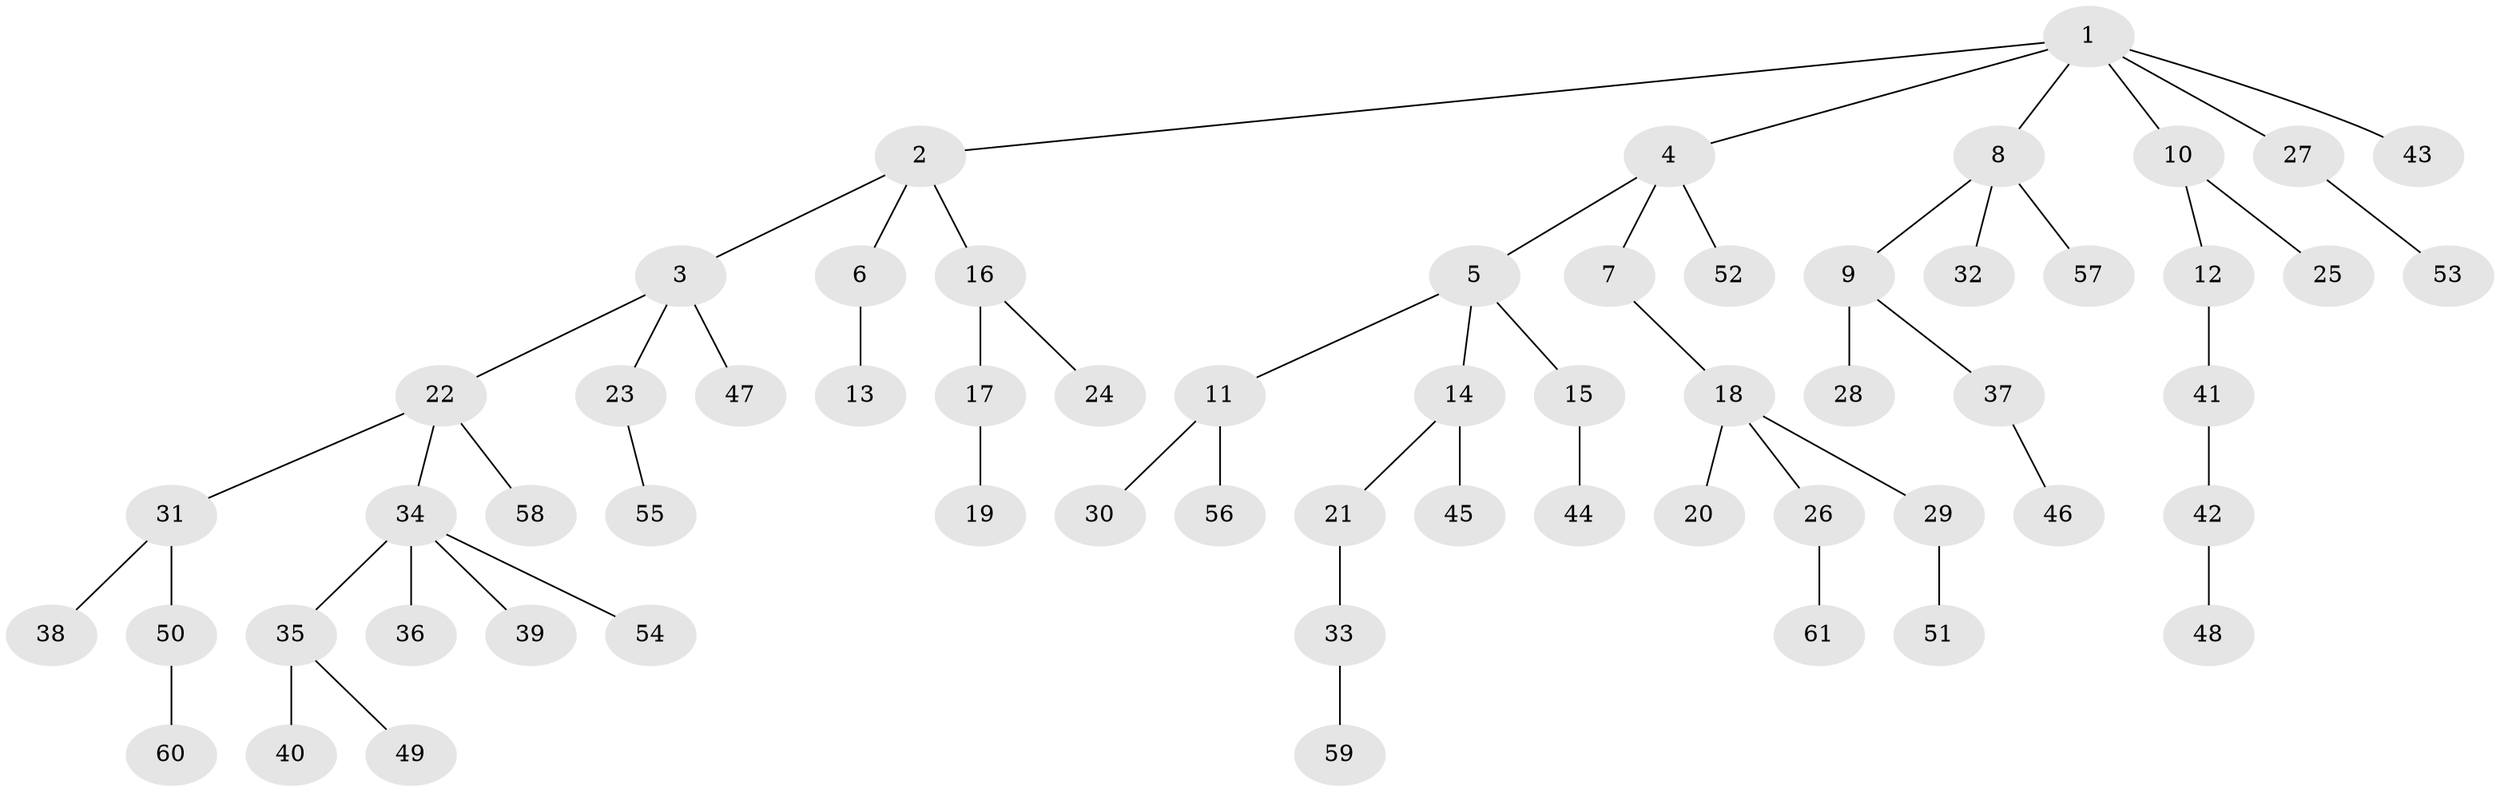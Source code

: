 // coarse degree distribution, {4: 0.08108108108108109, 1: 0.43243243243243246, 2: 0.32432432432432434, 3: 0.13513513513513514, 5: 0.02702702702702703}
// Generated by graph-tools (version 1.1) at 2025/37/03/04/25 23:37:25]
// undirected, 61 vertices, 60 edges
graph export_dot {
  node [color=gray90,style=filled];
  1;
  2;
  3;
  4;
  5;
  6;
  7;
  8;
  9;
  10;
  11;
  12;
  13;
  14;
  15;
  16;
  17;
  18;
  19;
  20;
  21;
  22;
  23;
  24;
  25;
  26;
  27;
  28;
  29;
  30;
  31;
  32;
  33;
  34;
  35;
  36;
  37;
  38;
  39;
  40;
  41;
  42;
  43;
  44;
  45;
  46;
  47;
  48;
  49;
  50;
  51;
  52;
  53;
  54;
  55;
  56;
  57;
  58;
  59;
  60;
  61;
  1 -- 2;
  1 -- 4;
  1 -- 8;
  1 -- 10;
  1 -- 27;
  1 -- 43;
  2 -- 3;
  2 -- 6;
  2 -- 16;
  3 -- 22;
  3 -- 23;
  3 -- 47;
  4 -- 5;
  4 -- 7;
  4 -- 52;
  5 -- 11;
  5 -- 14;
  5 -- 15;
  6 -- 13;
  7 -- 18;
  8 -- 9;
  8 -- 32;
  8 -- 57;
  9 -- 28;
  9 -- 37;
  10 -- 12;
  10 -- 25;
  11 -- 30;
  11 -- 56;
  12 -- 41;
  14 -- 21;
  14 -- 45;
  15 -- 44;
  16 -- 17;
  16 -- 24;
  17 -- 19;
  18 -- 20;
  18 -- 26;
  18 -- 29;
  21 -- 33;
  22 -- 31;
  22 -- 34;
  22 -- 58;
  23 -- 55;
  26 -- 61;
  27 -- 53;
  29 -- 51;
  31 -- 38;
  31 -- 50;
  33 -- 59;
  34 -- 35;
  34 -- 36;
  34 -- 39;
  34 -- 54;
  35 -- 40;
  35 -- 49;
  37 -- 46;
  41 -- 42;
  42 -- 48;
  50 -- 60;
}
